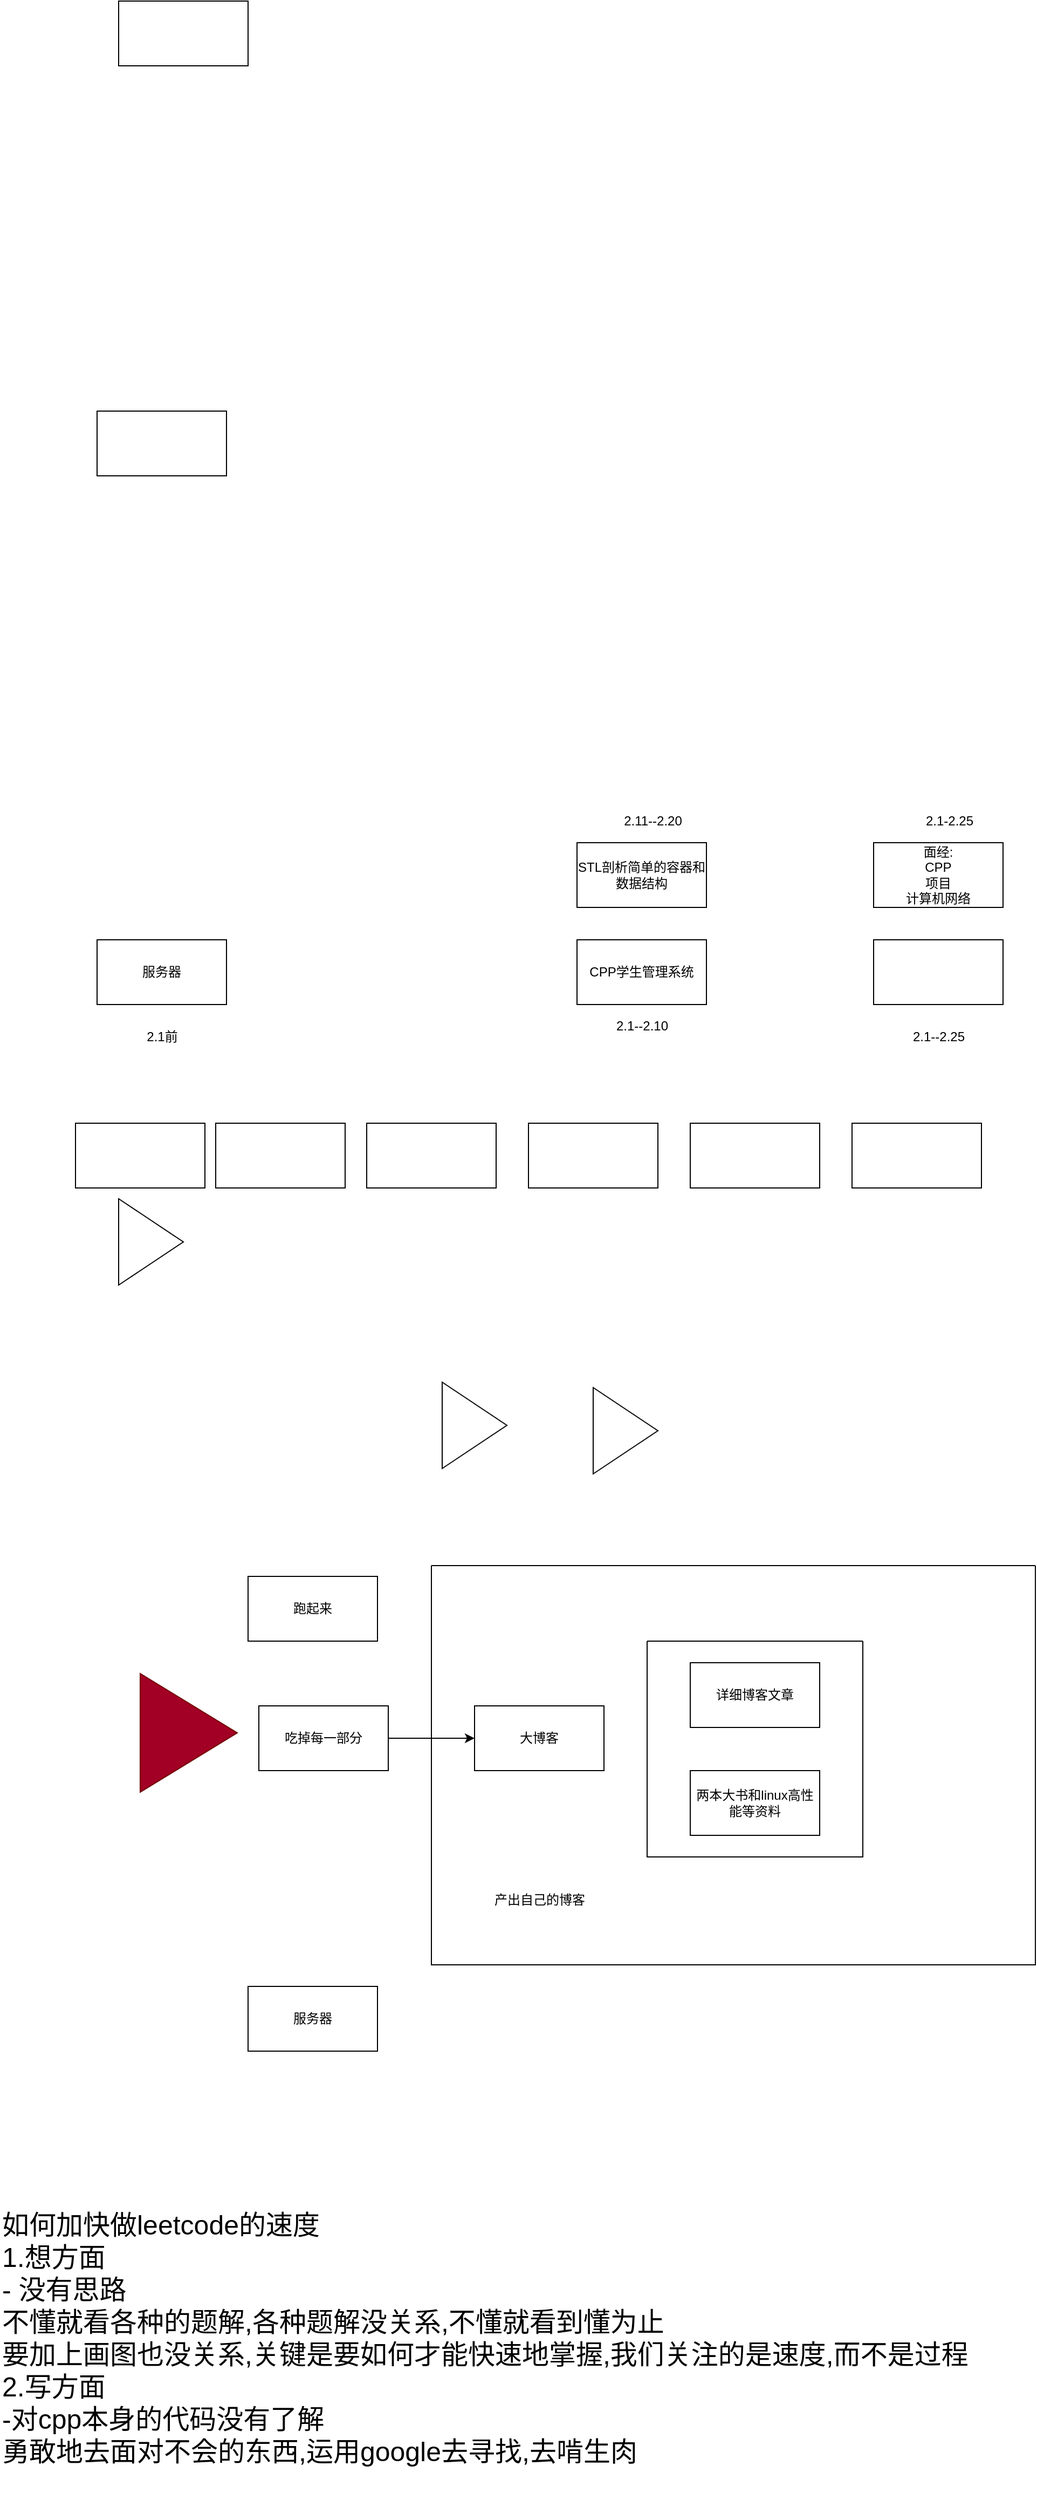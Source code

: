 <mxfile>
    <diagram id="FrNXDkuGpA8OpJ49W9qY" name="第 1 页">
        <mxGraphModel dx="878" dy="2547" grid="1" gridSize="10" guides="1" tooltips="1" connect="1" arrows="1" fold="1" page="1" pageScale="1" pageWidth="1200" pageHeight="1920" background="#FFFFFF" math="0" shadow="0">
            <root>
                <mxCell id="0"/>
                <mxCell id="1" parent="0"/>
                <mxCell id="3" value="服务器" style="whiteSpace=wrap;html=1;" parent="1" vertex="1">
                    <mxGeometry x="290" y="280" width="120" height="60" as="geometry"/>
                </mxCell>
                <mxCell id="4" value="CPP学生管理系统" style="whiteSpace=wrap;html=1;" parent="1" vertex="1">
                    <mxGeometry x="735" y="280" width="120" height="60" as="geometry"/>
                </mxCell>
                <mxCell id="6" value="2.1前" style="text;html=1;align=center;verticalAlign=middle;resizable=0;points=[];autosize=1;strokeColor=none;fontColor=#000000;" parent="1" vertex="1">
                    <mxGeometry x="330" y="360" width="40" height="20" as="geometry"/>
                </mxCell>
                <mxCell id="7" value="&lt;font color=&quot;#ffffff&quot;&gt;LeetCode刷完&lt;/font&gt;" style="whiteSpace=wrap;html=1;fontColor=#000000;" parent="1" vertex="1">
                    <mxGeometry x="1010" y="280" width="120" height="60" as="geometry"/>
                </mxCell>
                <mxCell id="8" value="服务器" style="whiteSpace=wrap;html=1;" parent="1" vertex="1">
                    <mxGeometry x="430" y="1250" width="120" height="60" as="geometry"/>
                </mxCell>
                <mxCell id="9" value="跑起来" style="whiteSpace=wrap;html=1;" parent="1" vertex="1">
                    <mxGeometry x="430" y="870" width="120" height="60" as="geometry"/>
                </mxCell>
                <mxCell id="11" value="详细博客文章" style="whiteSpace=wrap;html=1;" parent="1" vertex="1">
                    <mxGeometry x="840" y="950" width="120" height="60" as="geometry"/>
                </mxCell>
                <mxCell id="12" value="大博客" style="whiteSpace=wrap;html=1;" parent="1" vertex="1">
                    <mxGeometry x="640" y="990" width="120" height="60" as="geometry"/>
                </mxCell>
                <mxCell id="17" style="edgeStyle=none;html=1;exitX=1;exitY=0.5;exitDx=0;exitDy=0;entryX=0;entryY=0.5;entryDx=0;entryDy=0;strokeColor=#000000;" parent="1" source="13" target="12" edge="1">
                    <mxGeometry relative="1" as="geometry"/>
                </mxCell>
                <mxCell id="13" value="吃掉每一部分" style="whiteSpace=wrap;html=1;" parent="1" vertex="1">
                    <mxGeometry x="440" y="990" width="120" height="60" as="geometry"/>
                </mxCell>
                <mxCell id="16" value="两本大书和linux高性能等资料" style="whiteSpace=wrap;html=1;" parent="1" vertex="1">
                    <mxGeometry x="840" y="1050" width="120" height="60" as="geometry"/>
                </mxCell>
                <mxCell id="20" value="" style="swimlane;startSize=0;strokeColor=#000000;" parent="1" vertex="1">
                    <mxGeometry x="800" y="930" width="200" height="200" as="geometry"/>
                </mxCell>
                <mxCell id="22" value="" style="swimlane;startSize=0;strokeColor=#000000;" parent="1" vertex="1">
                    <mxGeometry x="600" y="860" width="560" height="370" as="geometry"/>
                </mxCell>
                <mxCell id="23" value="&lt;font color=&quot;#000000&quot;&gt;产出自己的博客&lt;/font&gt;" style="text;html=1;align=center;verticalAlign=middle;resizable=0;points=[];autosize=1;strokeColor=none;fillColor=none;" parent="1" vertex="1">
                    <mxGeometry x="650" y="1160" width="100" height="20" as="geometry"/>
                </mxCell>
                <mxCell id="24" value="" style="triangle;whiteSpace=wrap;html=1;fillColor=#a20025;fontColor=#ffffff;strokeColor=#6F0000;" parent="1" vertex="1">
                    <mxGeometry x="330" y="960" width="90" height="110" as="geometry"/>
                </mxCell>
                <mxCell id="27" value="2.1-2.25" style="text;html=1;align=center;verticalAlign=middle;resizable=0;points=[];autosize=1;strokeColor=none;fontColor=#000000;" parent="1" vertex="1">
                    <mxGeometry x="1050" y="160" width="60" height="20" as="geometry"/>
                </mxCell>
                <mxCell id="28" value="2.1--2.25" style="text;html=1;align=center;verticalAlign=middle;resizable=0;points=[];autosize=1;strokeColor=none;fontColor=#000000;" parent="1" vertex="1">
                    <mxGeometry x="1040" y="360" width="60" height="20" as="geometry"/>
                </mxCell>
                <mxCell id="29" value="2.1--2.10" style="text;html=1;align=center;verticalAlign=middle;resizable=0;points=[];autosize=1;strokeColor=none;fontColor=#000000;" parent="1" vertex="1">
                    <mxGeometry x="765" y="350" width="60" height="20" as="geometry"/>
                </mxCell>
                <mxCell id="30" value="面经:&lt;br&gt;CPP&lt;br&gt;项目&lt;br&gt;计算机网络&lt;br&gt;" style="whiteSpace=wrap;html=1;" parent="1" vertex="1">
                    <mxGeometry x="1010" y="190" width="120" height="60" as="geometry"/>
                </mxCell>
                <mxCell id="32" value="STL剖析简单的容器和数据结构" style="whiteSpace=wrap;html=1;" parent="1" vertex="1">
                    <mxGeometry x="735" y="190" width="120" height="60" as="geometry"/>
                </mxCell>
                <mxCell id="33" value="2.11--2.20" style="text;html=1;align=center;verticalAlign=middle;resizable=0;points=[];autosize=1;strokeColor=none;fontColor=#000000;" parent="1" vertex="1">
                    <mxGeometry x="770" y="160" width="70" height="20" as="geometry"/>
                </mxCell>
                <mxCell id="36" value="" style="whiteSpace=wrap;html=1;" parent="1" vertex="1">
                    <mxGeometry x="540" y="450" width="120" height="60" as="geometry"/>
                </mxCell>
                <mxCell id="37" value="" style="whiteSpace=wrap;html=1;" parent="1" vertex="1">
                    <mxGeometry x="270" y="450" width="120" height="60" as="geometry"/>
                </mxCell>
                <mxCell id="38" value="" style="whiteSpace=wrap;html=1;" parent="1" vertex="1">
                    <mxGeometry x="400" y="450" width="120" height="60" as="geometry"/>
                </mxCell>
                <mxCell id="39" value="" style="whiteSpace=wrap;html=1;" parent="1" vertex="1">
                    <mxGeometry x="990" y="450" width="120" height="60" as="geometry"/>
                </mxCell>
                <mxCell id="40" value="" style="whiteSpace=wrap;html=1;" parent="1" vertex="1">
                    <mxGeometry x="840" y="450" width="120" height="60" as="geometry"/>
                </mxCell>
                <mxCell id="41" value="" style="whiteSpace=wrap;html=1;" parent="1" vertex="1">
                    <mxGeometry x="690" y="450" width="120" height="60" as="geometry"/>
                </mxCell>
                <mxCell id="43" value="" style="triangle;whiteSpace=wrap;html=1;" parent="1" vertex="1">
                    <mxGeometry x="310" y="520" width="60" height="80" as="geometry"/>
                </mxCell>
                <mxCell id="44" value="" style="triangle;whiteSpace=wrap;html=1;" parent="1" vertex="1">
                    <mxGeometry x="610" y="690" width="60" height="80" as="geometry"/>
                </mxCell>
                <mxCell id="45" value="" style="triangle;whiteSpace=wrap;html=1;" parent="1" vertex="1">
                    <mxGeometry x="750" y="695" width="60" height="80" as="geometry"/>
                </mxCell>
                <mxCell id="47" value="&lt;font color=&quot;#000000&quot; style=&quot;font-size: 25px&quot;&gt;如何加快做leetcode的速度&lt;br&gt;1.想方面&lt;br&gt;- 没有思路&lt;br&gt;不懂就看各种的题解,各种题解没关系,不懂就看到懂为止&lt;br&gt;要加上画图也没关系,关键是要如何才能快速地掌握,我们关注的是速度,而不是过程&lt;br&gt;2.写方面&lt;br&gt;-对cpp本身的代码没有了解&lt;br&gt;勇敢地去面对不会的东西,运用google去寻找,去啃生肉&lt;br&gt;&lt;br&gt;&lt;/font&gt;" style="text;html=1;align=left;verticalAlign=middle;resizable=0;points=[];autosize=1;strokeColor=none;fillColor=none;" parent="1" vertex="1">
                    <mxGeometry x="200" y="1500" width="910" height="180" as="geometry"/>
                </mxCell>
                <mxCell id="48" value="" style="whiteSpace=wrap;html=1;" vertex="1" parent="1">
                    <mxGeometry x="310" y="-590" width="120" height="60" as="geometry"/>
                </mxCell>
                <mxCell id="49" value="" style="whiteSpace=wrap;html=1;" vertex="1" parent="1">
                    <mxGeometry x="290" y="-210" width="120" height="60" as="geometry"/>
                </mxCell>
            </root>
        </mxGraphModel>
    </diagram>
</mxfile>